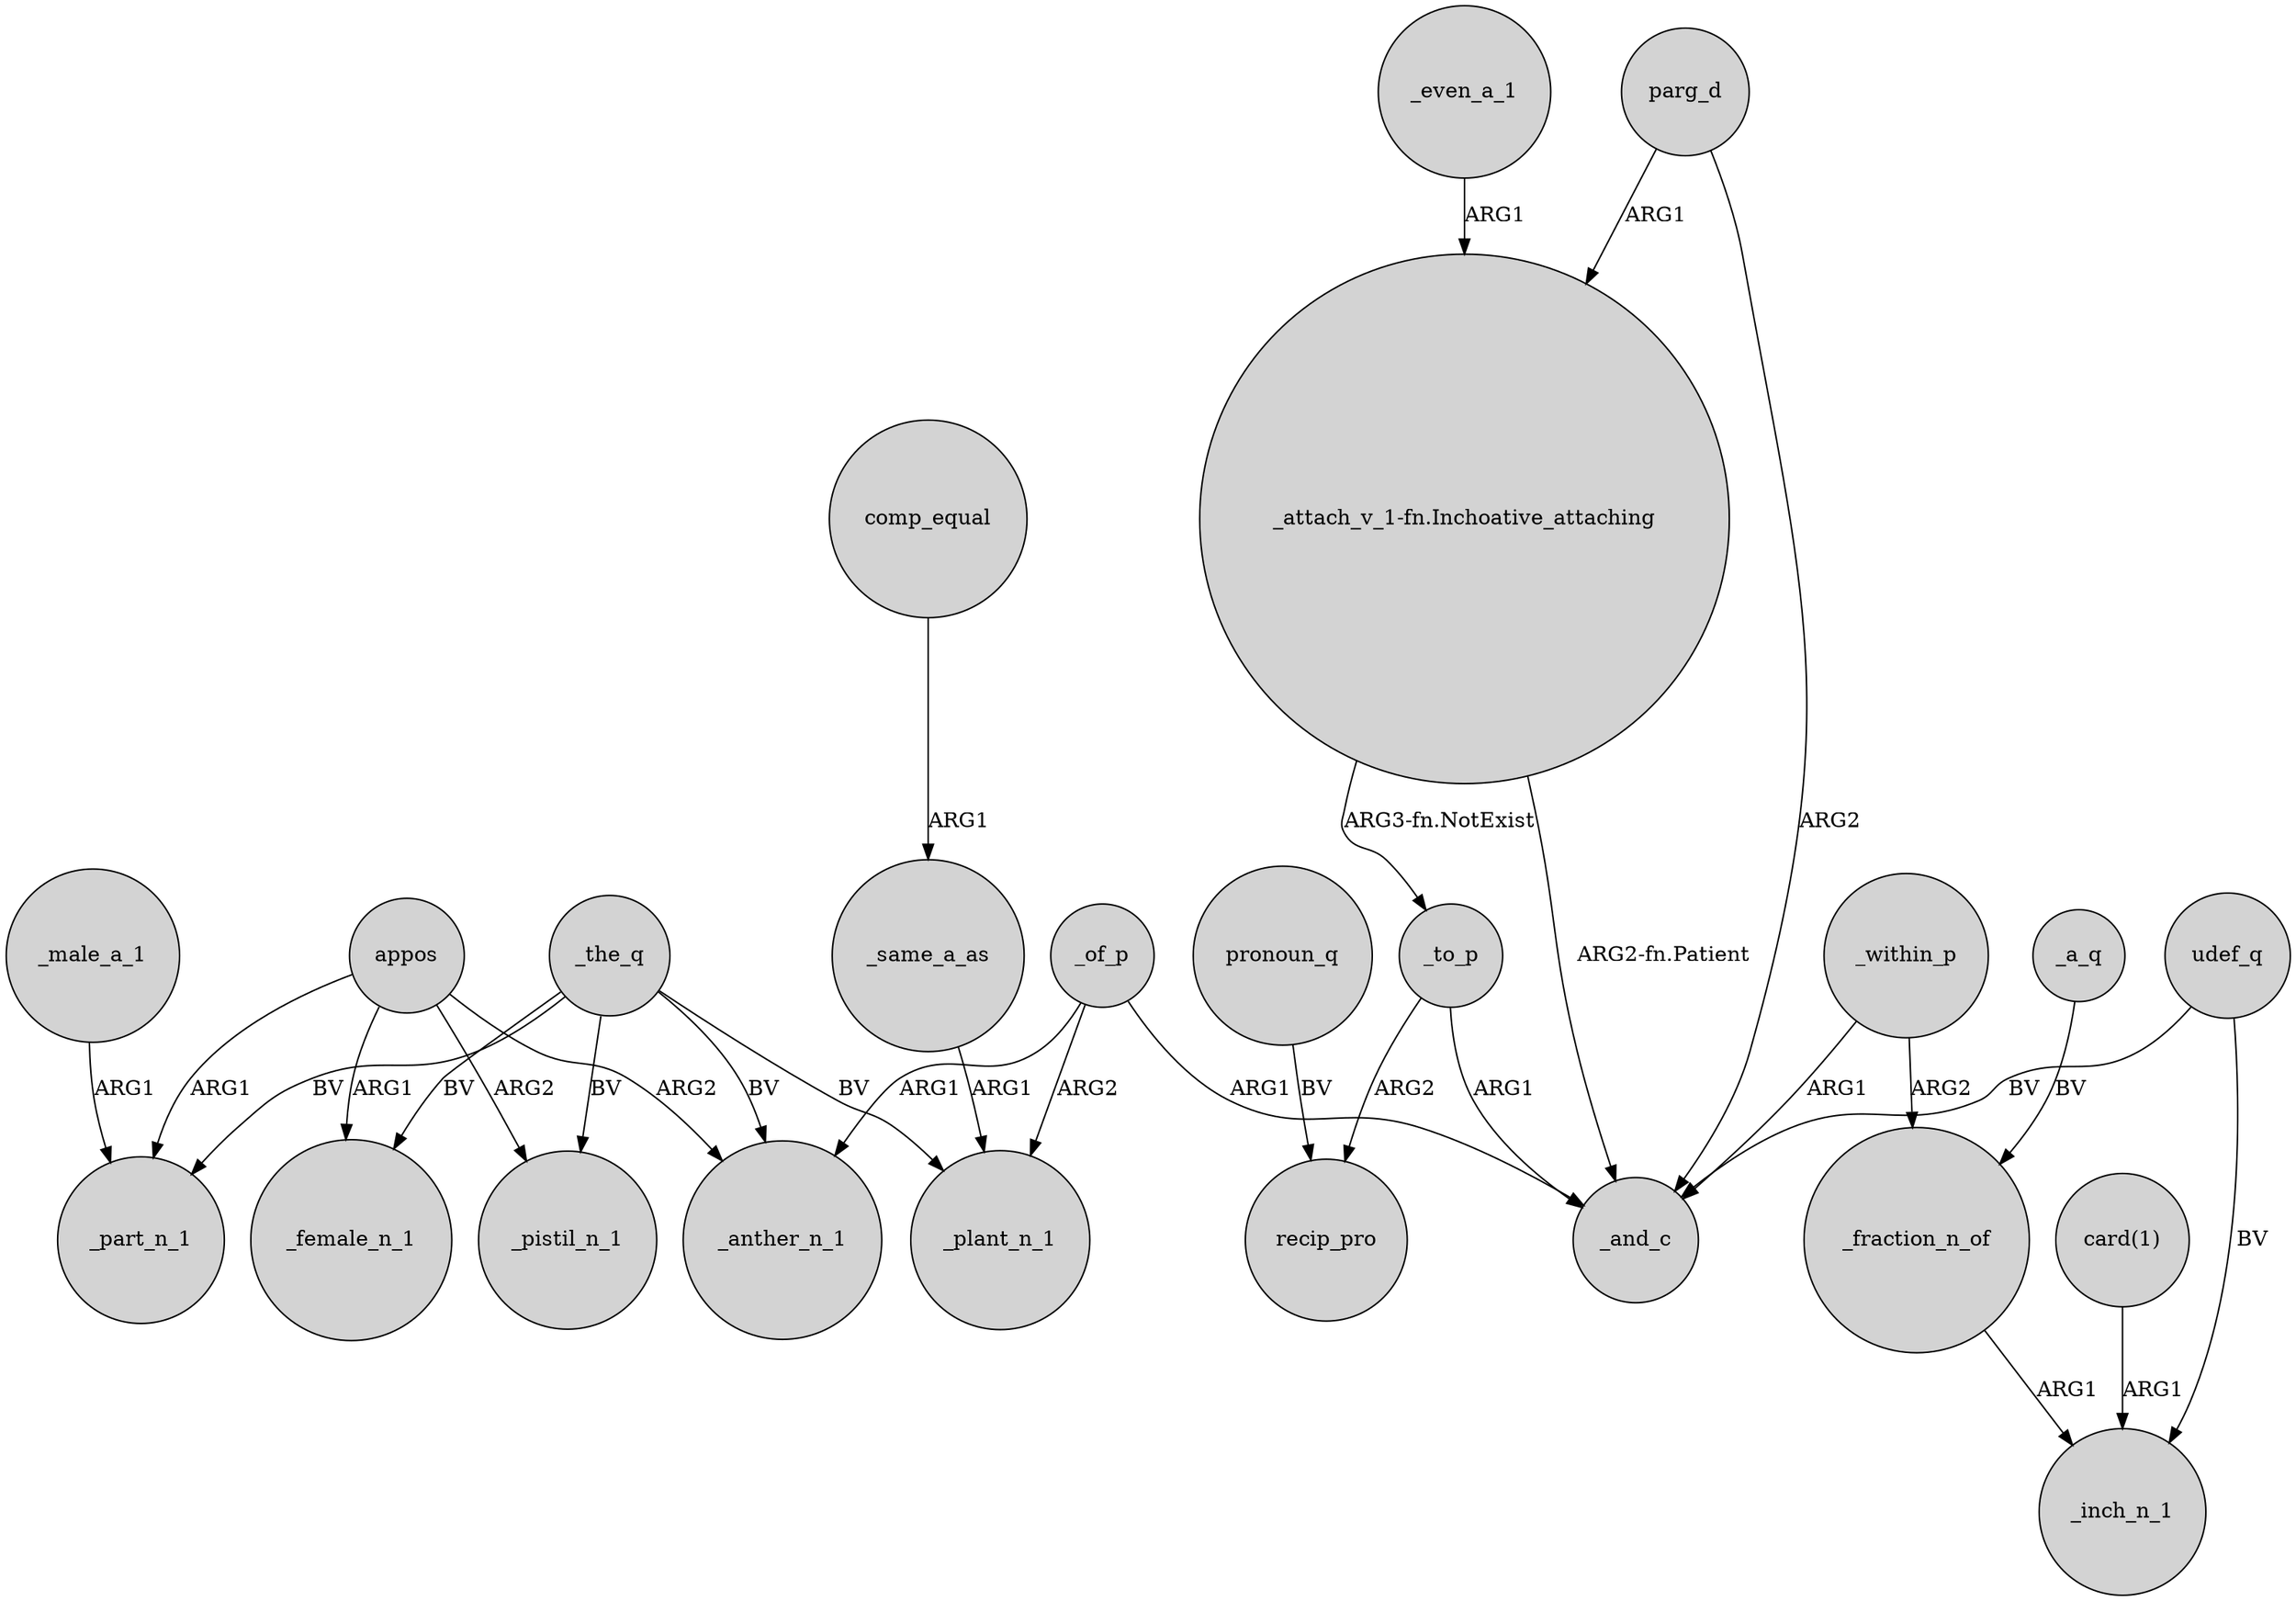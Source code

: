 digraph {
	node [shape=circle style=filled]
	_male_a_1 -> _part_n_1 [label=ARG1]
	_the_q -> _female_n_1 [label=BV]
	_even_a_1 -> "_attach_v_1-fn.Inchoative_attaching" [label=ARG1]
	udef_q -> _inch_n_1 [label=BV]
	_the_q -> _plant_n_1 [label=BV]
	"_attach_v_1-fn.Inchoative_attaching" -> _to_p [label="ARG3-fn.NotExist"]
	"_attach_v_1-fn.Inchoative_attaching" -> _and_c [label="ARG2-fn.Patient"]
	_the_q -> _part_n_1 [label=BV]
	"card(1)" -> _inch_n_1 [label=ARG1]
	_within_p -> _fraction_n_of [label=ARG2]
	_of_p -> _anther_n_1 [label=ARG1]
	parg_d -> "_attach_v_1-fn.Inchoative_attaching" [label=ARG1]
	appos -> _anther_n_1 [label=ARG2]
	parg_d -> _and_c [label=ARG2]
	_of_p -> _plant_n_1 [label=ARG2]
	pronoun_q -> recip_pro [label=BV]
	comp_equal -> _same_a_as [label=ARG1]
	_the_q -> _anther_n_1 [label=BV]
	_the_q -> _pistil_n_1 [label=BV]
	_of_p -> _and_c [label=ARG1]
	_within_p -> _and_c [label=ARG1]
	_same_a_as -> _plant_n_1 [label=ARG1]
	appos -> _part_n_1 [label=ARG1]
	udef_q -> _and_c [label=BV]
	_fraction_n_of -> _inch_n_1 [label=ARG1]
	appos -> _female_n_1 [label=ARG1]
	_to_p -> recip_pro [label=ARG2]
	_a_q -> _fraction_n_of [label=BV]
	appos -> _pistil_n_1 [label=ARG2]
	_to_p -> _and_c [label=ARG1]
}
